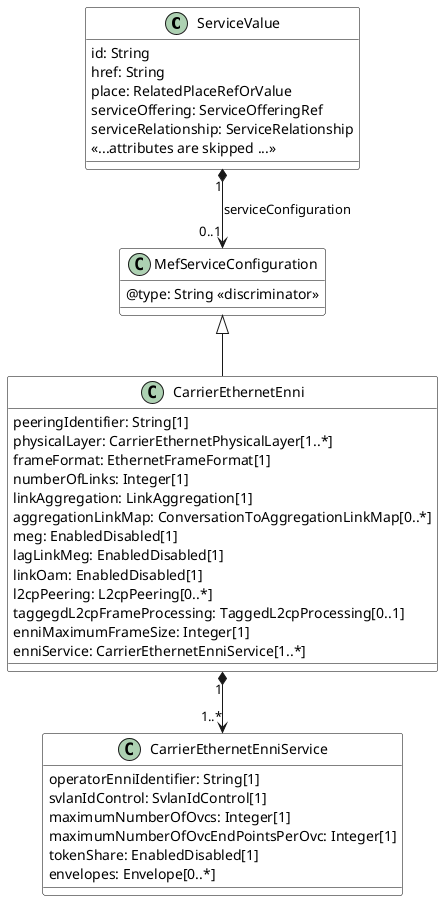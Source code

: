 @startuml
skinparam {
    ClassBackgroundColor White
    ClassBorderColor Black
}

class ServiceValue {
    id: String
    href: String
    place: RelatedPlaceRefOrValue
    serviceOffering: ServiceOfferingRef
    serviceRelationship: ServiceRelationship
    << ...attributes are skipped ...>>
}

class MefServiceConfiguration {
    @type: String <<discriminator>>
}

class CarrierEthernetEnni {
    peeringIdentifier: String[1]
    physicalLayer: CarrierEthernetPhysicalLayer[1..*]
    frameFormat: EthernetFrameFormat[1]
    numberOfLinks: Integer[1]
    linkAggregation: LinkAggregation[1]
    aggregationLinkMap: ConversationToAggregationLinkMap[0..*]
    meg: EnabledDisabled[1]
    lagLinkMeg: EnabledDisabled[1]
    linkOam: EnabledDisabled[1]
    l2cpPeering: L2cpPeering[0..*]
    taggegdL2cpFrameProcessing: TaggedL2cpProcessing[0..1]
    enniMaximumFrameSize: Integer[1]
    enniService: CarrierEthernetEnniService[1..*]
}

class CarrierEthernetEnniService {
    operatorEnniIdentifier: String[1]
    svlanIdControl: SvlanIdControl[1]
    maximumNumberOfOvcs: Integer[1]
    maximumNumberOfOvcEndPointsPerOvc: Integer[1]
    tokenShare: EnabledDisabled[1]
    envelopes: Envelope[0..*]
}

MefServiceConfiguration <|-- CarrierEthernetEnni
CarrierEthernetEnni "1" *--> "1..*" CarrierEthernetEnniService
ServiceValue "1" *--> "0..1" MefServiceConfiguration: serviceConfiguration

@enduml